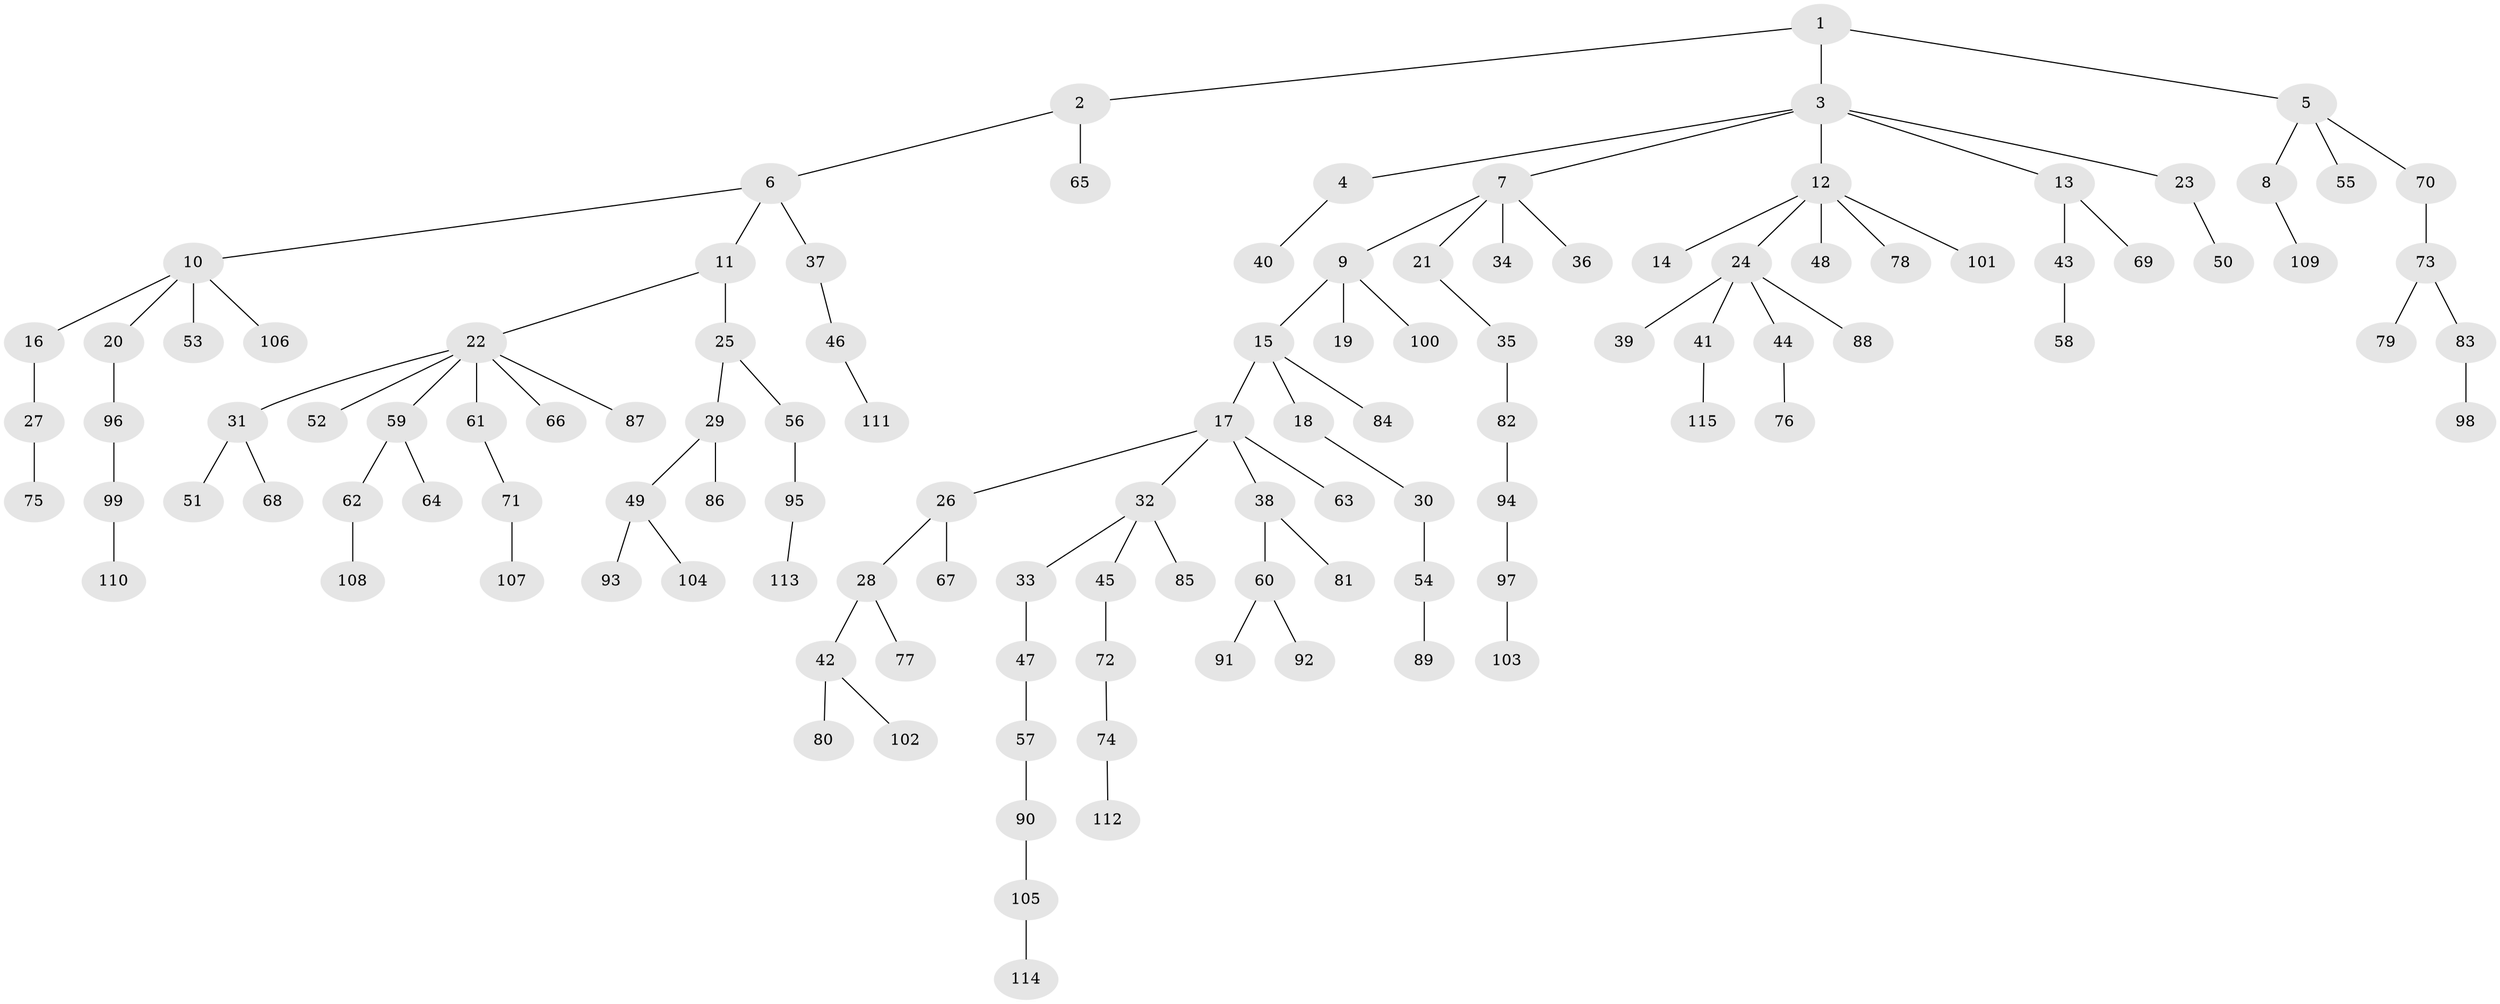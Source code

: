 // coarse degree distribution, {3: 0.09859154929577464, 2: 0.36619718309859156, 6: 0.028169014084507043, 1: 0.4225352112676056, 4: 0.07042253521126761, 5: 0.014084507042253521}
// Generated by graph-tools (version 1.1) at 2025/51/03/04/25 22:51:27]
// undirected, 115 vertices, 114 edges
graph export_dot {
  node [color=gray90,style=filled];
  1;
  2;
  3;
  4;
  5;
  6;
  7;
  8;
  9;
  10;
  11;
  12;
  13;
  14;
  15;
  16;
  17;
  18;
  19;
  20;
  21;
  22;
  23;
  24;
  25;
  26;
  27;
  28;
  29;
  30;
  31;
  32;
  33;
  34;
  35;
  36;
  37;
  38;
  39;
  40;
  41;
  42;
  43;
  44;
  45;
  46;
  47;
  48;
  49;
  50;
  51;
  52;
  53;
  54;
  55;
  56;
  57;
  58;
  59;
  60;
  61;
  62;
  63;
  64;
  65;
  66;
  67;
  68;
  69;
  70;
  71;
  72;
  73;
  74;
  75;
  76;
  77;
  78;
  79;
  80;
  81;
  82;
  83;
  84;
  85;
  86;
  87;
  88;
  89;
  90;
  91;
  92;
  93;
  94;
  95;
  96;
  97;
  98;
  99;
  100;
  101;
  102;
  103;
  104;
  105;
  106;
  107;
  108;
  109;
  110;
  111;
  112;
  113;
  114;
  115;
  1 -- 2;
  1 -- 3;
  1 -- 5;
  2 -- 6;
  2 -- 65;
  3 -- 4;
  3 -- 7;
  3 -- 12;
  3 -- 13;
  3 -- 23;
  4 -- 40;
  5 -- 8;
  5 -- 55;
  5 -- 70;
  6 -- 10;
  6 -- 11;
  6 -- 37;
  7 -- 9;
  7 -- 21;
  7 -- 34;
  7 -- 36;
  8 -- 109;
  9 -- 15;
  9 -- 19;
  9 -- 100;
  10 -- 16;
  10 -- 20;
  10 -- 53;
  10 -- 106;
  11 -- 22;
  11 -- 25;
  12 -- 14;
  12 -- 24;
  12 -- 48;
  12 -- 78;
  12 -- 101;
  13 -- 43;
  13 -- 69;
  15 -- 17;
  15 -- 18;
  15 -- 84;
  16 -- 27;
  17 -- 26;
  17 -- 32;
  17 -- 38;
  17 -- 63;
  18 -- 30;
  20 -- 96;
  21 -- 35;
  22 -- 31;
  22 -- 52;
  22 -- 59;
  22 -- 61;
  22 -- 66;
  22 -- 87;
  23 -- 50;
  24 -- 39;
  24 -- 41;
  24 -- 44;
  24 -- 88;
  25 -- 29;
  25 -- 56;
  26 -- 28;
  26 -- 67;
  27 -- 75;
  28 -- 42;
  28 -- 77;
  29 -- 49;
  29 -- 86;
  30 -- 54;
  31 -- 51;
  31 -- 68;
  32 -- 33;
  32 -- 45;
  32 -- 85;
  33 -- 47;
  35 -- 82;
  37 -- 46;
  38 -- 60;
  38 -- 81;
  41 -- 115;
  42 -- 80;
  42 -- 102;
  43 -- 58;
  44 -- 76;
  45 -- 72;
  46 -- 111;
  47 -- 57;
  49 -- 93;
  49 -- 104;
  54 -- 89;
  56 -- 95;
  57 -- 90;
  59 -- 62;
  59 -- 64;
  60 -- 91;
  60 -- 92;
  61 -- 71;
  62 -- 108;
  70 -- 73;
  71 -- 107;
  72 -- 74;
  73 -- 79;
  73 -- 83;
  74 -- 112;
  82 -- 94;
  83 -- 98;
  90 -- 105;
  94 -- 97;
  95 -- 113;
  96 -- 99;
  97 -- 103;
  99 -- 110;
  105 -- 114;
}
